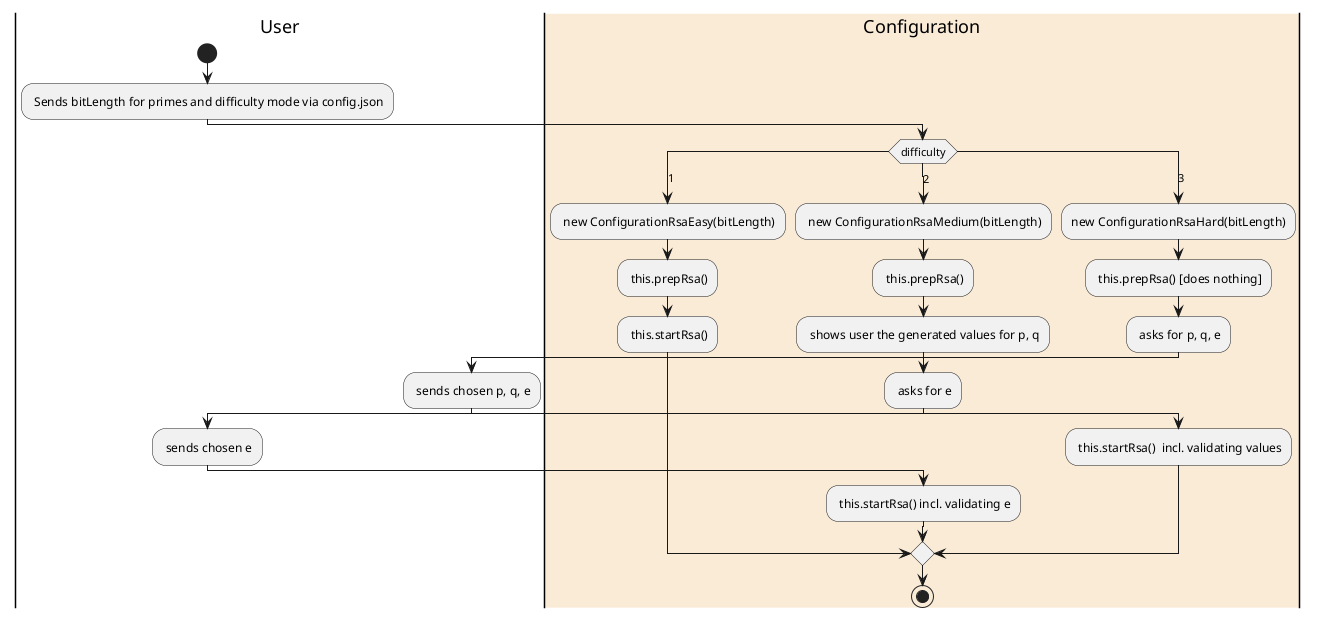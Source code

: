 @startuml
'https://plantuml.com/activity-diagram-beta
| User |
start
: Sends bitLength for primes and difficulty mode via config.json;
|#AntiqueWhite| Configuration |
switch(difficulty)
    case(1)
        : new ConfigurationRsaEasy(bitLength);
        : this.prepRsa();
        : this.startRsa();
    case(2)
        : new ConfigurationRsaMedium(bitLength);
        : this.prepRsa();
        : shows user the generated values for p, q;
        : asks for e;
        | User |
        : sends chosen e;
        | Configuration |
        : this.startRsa() incl. validating e;
    case(3)
        :new ConfigurationRsaHard(bitLength);
        : this.prepRsa() [does nothing];
        : asks for p, q, e;
        | User |
        : sends chosen p, q, e;
        | Configuration |
        : this.startRsa()  incl. validating values;
endswitch
stop
':new page;
'if (Page.onSecurityCheck) then (true)
'  :Page.onInit();
'  if (isForward?) then (no)
'    :Process controls;
'    if (continue processing?) then (no)
'      stop
'    endif
'| Configuration |
'    if (isPost?) then (yes)
'      :Page.onPost();
'    else (no)
'      :Page.onGet();
'    endif
'    :Page.onRender();
'  endif
'else (false)
'endif
'
'if (do redirect?) then (yes)
'  :redirect process;
'else
'  if (do forward?) then (yes)
'    :Forward request;
'  else (no)
'    :Render page template;
'  endif
'endif
'
'stop

@enduml
